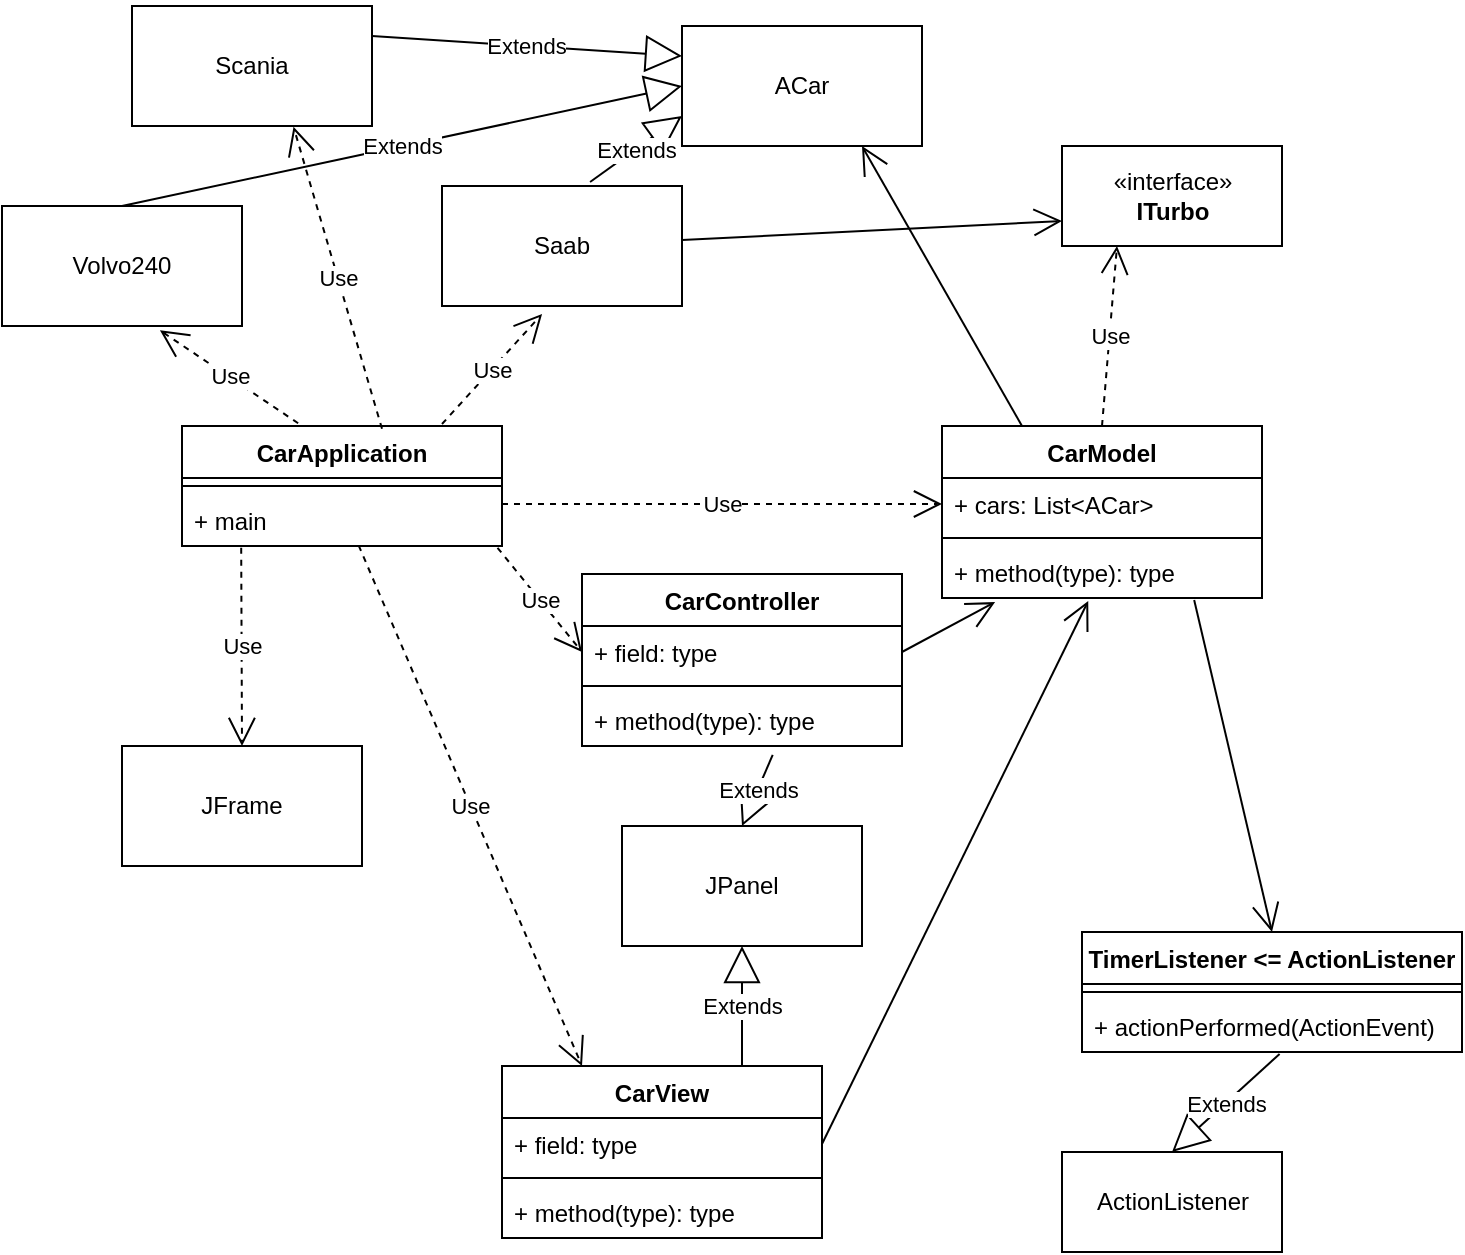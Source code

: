 <mxfile version="13.10.9" type="github">
  <diagram id="hZZ12iHbAmKf1xC7o3fC" name="Page-1">
    <mxGraphModel dx="1422" dy="794" grid="1" gridSize="10" guides="1" tooltips="1" connect="1" arrows="1" fold="1" page="1" pageScale="1" pageWidth="827" pageHeight="1169" math="0" shadow="0">
      <root>
        <mxCell id="0" />
        <mxCell id="1" parent="0" />
        <mxCell id="w9Y-d-V_YVhM6U8NsQ1o-1" value="CarApplication" style="swimlane;fontStyle=1;align=center;verticalAlign=top;childLayout=stackLayout;horizontal=1;startSize=26;horizontalStack=0;resizeParent=1;resizeParentMax=0;resizeLast=0;collapsible=1;marginBottom=0;" parent="1" vertex="1">
          <mxGeometry x="110" y="230" width="160" height="60" as="geometry" />
        </mxCell>
        <mxCell id="w9Y-d-V_YVhM6U8NsQ1o-3" value="" style="line;strokeWidth=1;fillColor=none;align=left;verticalAlign=middle;spacingTop=-1;spacingLeft=3;spacingRight=3;rotatable=0;labelPosition=right;points=[];portConstraint=eastwest;" parent="w9Y-d-V_YVhM6U8NsQ1o-1" vertex="1">
          <mxGeometry y="26" width="160" height="8" as="geometry" />
        </mxCell>
        <mxCell id="w9Y-d-V_YVhM6U8NsQ1o-4" value="+ main" style="text;strokeColor=none;fillColor=none;align=left;verticalAlign=top;spacingLeft=4;spacingRight=4;overflow=hidden;rotatable=0;points=[[0,0.5],[1,0.5]];portConstraint=eastwest;" parent="w9Y-d-V_YVhM6U8NsQ1o-1" vertex="1">
          <mxGeometry y="34" width="160" height="26" as="geometry" />
        </mxCell>
        <mxCell id="w9Y-d-V_YVhM6U8NsQ1o-5" value="CarModel" style="swimlane;fontStyle=1;align=center;verticalAlign=top;childLayout=stackLayout;horizontal=1;startSize=26;horizontalStack=0;resizeParent=1;resizeParentMax=0;resizeLast=0;collapsible=1;marginBottom=0;" parent="1" vertex="1">
          <mxGeometry x="490" y="230" width="160" height="86" as="geometry" />
        </mxCell>
        <mxCell id="w9Y-d-V_YVhM6U8NsQ1o-6" value="+ cars: List&lt;ACar&gt;" style="text;strokeColor=none;fillColor=none;align=left;verticalAlign=top;spacingLeft=4;spacingRight=4;overflow=hidden;rotatable=0;points=[[0,0.5],[1,0.5]];portConstraint=eastwest;" parent="w9Y-d-V_YVhM6U8NsQ1o-5" vertex="1">
          <mxGeometry y="26" width="160" height="26" as="geometry" />
        </mxCell>
        <mxCell id="w9Y-d-V_YVhM6U8NsQ1o-7" value="" style="line;strokeWidth=1;fillColor=none;align=left;verticalAlign=middle;spacingTop=-1;spacingLeft=3;spacingRight=3;rotatable=0;labelPosition=right;points=[];portConstraint=eastwest;" parent="w9Y-d-V_YVhM6U8NsQ1o-5" vertex="1">
          <mxGeometry y="52" width="160" height="8" as="geometry" />
        </mxCell>
        <mxCell id="w9Y-d-V_YVhM6U8NsQ1o-8" value="+ method(type): type" style="text;strokeColor=none;fillColor=none;align=left;verticalAlign=top;spacingLeft=4;spacingRight=4;overflow=hidden;rotatable=0;points=[[0,0.5],[1,0.5]];portConstraint=eastwest;" parent="w9Y-d-V_YVhM6U8NsQ1o-5" vertex="1">
          <mxGeometry y="60" width="160" height="26" as="geometry" />
        </mxCell>
        <mxCell id="w9Y-d-V_YVhM6U8NsQ1o-9" value="CarView" style="swimlane;fontStyle=1;align=center;verticalAlign=top;childLayout=stackLayout;horizontal=1;startSize=26;horizontalStack=0;resizeParent=1;resizeParentMax=0;resizeLast=0;collapsible=1;marginBottom=0;" parent="1" vertex="1">
          <mxGeometry x="270" y="550" width="160" height="86" as="geometry" />
        </mxCell>
        <mxCell id="w9Y-d-V_YVhM6U8NsQ1o-10" value="+ field: type" style="text;strokeColor=none;fillColor=none;align=left;verticalAlign=top;spacingLeft=4;spacingRight=4;overflow=hidden;rotatable=0;points=[[0,0.5],[1,0.5]];portConstraint=eastwest;" parent="w9Y-d-V_YVhM6U8NsQ1o-9" vertex="1">
          <mxGeometry y="26" width="160" height="26" as="geometry" />
        </mxCell>
        <mxCell id="w9Y-d-V_YVhM6U8NsQ1o-11" value="" style="line;strokeWidth=1;fillColor=none;align=left;verticalAlign=middle;spacingTop=-1;spacingLeft=3;spacingRight=3;rotatable=0;labelPosition=right;points=[];portConstraint=eastwest;" parent="w9Y-d-V_YVhM6U8NsQ1o-9" vertex="1">
          <mxGeometry y="52" width="160" height="8" as="geometry" />
        </mxCell>
        <mxCell id="w9Y-d-V_YVhM6U8NsQ1o-12" value="+ method(type): type" style="text;strokeColor=none;fillColor=none;align=left;verticalAlign=top;spacingLeft=4;spacingRight=4;overflow=hidden;rotatable=0;points=[[0,0.5],[1,0.5]];portConstraint=eastwest;" parent="w9Y-d-V_YVhM6U8NsQ1o-9" vertex="1">
          <mxGeometry y="60" width="160" height="26" as="geometry" />
        </mxCell>
        <mxCell id="w9Y-d-V_YVhM6U8NsQ1o-13" value="CarController" style="swimlane;fontStyle=1;align=center;verticalAlign=top;childLayout=stackLayout;horizontal=1;startSize=26;horizontalStack=0;resizeParent=1;resizeParentMax=0;resizeLast=0;collapsible=1;marginBottom=0;" parent="1" vertex="1">
          <mxGeometry x="310" y="304" width="160" height="86" as="geometry" />
        </mxCell>
        <mxCell id="w9Y-d-V_YVhM6U8NsQ1o-14" value="+ field: type" style="text;strokeColor=none;fillColor=none;align=left;verticalAlign=top;spacingLeft=4;spacingRight=4;overflow=hidden;rotatable=0;points=[[0,0.5],[1,0.5]];portConstraint=eastwest;" parent="w9Y-d-V_YVhM6U8NsQ1o-13" vertex="1">
          <mxGeometry y="26" width="160" height="26" as="geometry" />
        </mxCell>
        <mxCell id="w9Y-d-V_YVhM6U8NsQ1o-15" value="" style="line;strokeWidth=1;fillColor=none;align=left;verticalAlign=middle;spacingTop=-1;spacingLeft=3;spacingRight=3;rotatable=0;labelPosition=right;points=[];portConstraint=eastwest;" parent="w9Y-d-V_YVhM6U8NsQ1o-13" vertex="1">
          <mxGeometry y="52" width="160" height="8" as="geometry" />
        </mxCell>
        <mxCell id="w9Y-d-V_YVhM6U8NsQ1o-16" value="+ method(type): type" style="text;strokeColor=none;fillColor=none;align=left;verticalAlign=top;spacingLeft=4;spacingRight=4;overflow=hidden;rotatable=0;points=[[0,0.5],[1,0.5]];portConstraint=eastwest;" parent="w9Y-d-V_YVhM6U8NsQ1o-13" vertex="1">
          <mxGeometry y="60" width="160" height="26" as="geometry" />
        </mxCell>
        <mxCell id="w9Y-d-V_YVhM6U8NsQ1o-17" value="Use" style="endArrow=open;endSize=12;dashed=1;html=1;exitX=1;exitY=0.5;exitDx=0;exitDy=0;entryX=0;entryY=0.5;entryDx=0;entryDy=0;" parent="1" target="w9Y-d-V_YVhM6U8NsQ1o-6" edge="1">
          <mxGeometry width="160" relative="1" as="geometry">
            <mxPoint x="270" y="269" as="sourcePoint" />
            <mxPoint x="540" y="290" as="targetPoint" />
          </mxGeometry>
        </mxCell>
        <mxCell id="w9Y-d-V_YVhM6U8NsQ1o-18" value="Use" style="endArrow=open;endSize=12;dashed=1;html=1;exitX=0.552;exitY=0.989;exitDx=0;exitDy=0;exitPerimeter=0;entryX=0.25;entryY=0;entryDx=0;entryDy=0;" parent="1" source="w9Y-d-V_YVhM6U8NsQ1o-4" target="w9Y-d-V_YVhM6U8NsQ1o-9" edge="1">
          <mxGeometry width="160" relative="1" as="geometry">
            <mxPoint x="270" y="380" as="sourcePoint" />
            <mxPoint x="430" y="380" as="targetPoint" />
          </mxGeometry>
        </mxCell>
        <mxCell id="w9Y-d-V_YVhM6U8NsQ1o-19" value="Use" style="endArrow=open;endSize=12;dashed=1;html=1;exitX=0.986;exitY=1.034;exitDx=0;exitDy=0;exitPerimeter=0;entryX=0;entryY=0.5;entryDx=0;entryDy=0;" parent="1" source="w9Y-d-V_YVhM6U8NsQ1o-4" target="w9Y-d-V_YVhM6U8NsQ1o-14" edge="1">
          <mxGeometry width="160" relative="1" as="geometry">
            <mxPoint x="420" y="380" as="sourcePoint" />
            <mxPoint x="580" y="380" as="targetPoint" />
          </mxGeometry>
        </mxCell>
        <mxCell id="w9Y-d-V_YVhM6U8NsQ1o-20" value="JFrame" style="rounded=0;whiteSpace=wrap;html=1;" parent="1" vertex="1">
          <mxGeometry x="80" y="390" width="120" height="60" as="geometry" />
        </mxCell>
        <mxCell id="w9Y-d-V_YVhM6U8NsQ1o-22" value="ACar" style="rounded=0;whiteSpace=wrap;html=1;" parent="1" vertex="1">
          <mxGeometry x="360" y="30" width="120" height="60" as="geometry" />
        </mxCell>
        <mxCell id="w9Y-d-V_YVhM6U8NsQ1o-23" value="Scania" style="rounded=0;whiteSpace=wrap;html=1;" parent="1" vertex="1">
          <mxGeometry x="85" y="20" width="120" height="60" as="geometry" />
        </mxCell>
        <mxCell id="w9Y-d-V_YVhM6U8NsQ1o-24" value="Volvo240" style="rounded=0;whiteSpace=wrap;html=1;" parent="1" vertex="1">
          <mxGeometry x="20" y="120" width="120" height="60" as="geometry" />
        </mxCell>
        <mxCell id="jsbutnEKUS2bdixu1oas-3" style="edgeStyle=none;orthogonalLoop=1;jettySize=auto;html=1;entryX=0;entryY=0.75;entryDx=0;entryDy=0;endArrow=open;endFill=1;endSize=12;" edge="1" parent="1" source="w9Y-d-V_YVhM6U8NsQ1o-25" target="jsbutnEKUS2bdixu1oas-1">
          <mxGeometry relative="1" as="geometry" />
        </mxCell>
        <mxCell id="w9Y-d-V_YVhM6U8NsQ1o-25" value="Saab" style="rounded=0;whiteSpace=wrap;html=1;" parent="1" vertex="1">
          <mxGeometry x="240" y="110" width="120" height="60" as="geometry" />
        </mxCell>
        <mxCell id="w9Y-d-V_YVhM6U8NsQ1o-26" value="Extends" style="endArrow=block;endSize=16;endFill=0;html=1;exitX=1;exitY=0.25;exitDx=0;exitDy=0;entryX=0;entryY=0.25;entryDx=0;entryDy=0;" parent="1" source="w9Y-d-V_YVhM6U8NsQ1o-23" target="w9Y-d-V_YVhM6U8NsQ1o-22" edge="1">
          <mxGeometry width="160" relative="1" as="geometry">
            <mxPoint x="320" y="80" as="sourcePoint" />
            <mxPoint x="160" y="80" as="targetPoint" />
          </mxGeometry>
        </mxCell>
        <mxCell id="w9Y-d-V_YVhM6U8NsQ1o-27" value="Extends" style="endArrow=block;endSize=16;endFill=0;html=1;exitX=0.5;exitY=0;exitDx=0;exitDy=0;entryX=0;entryY=0.5;entryDx=0;entryDy=0;" parent="1" source="w9Y-d-V_YVhM6U8NsQ1o-24" target="w9Y-d-V_YVhM6U8NsQ1o-22" edge="1">
          <mxGeometry width="160" relative="1" as="geometry">
            <mxPoint x="690" y="90" as="sourcePoint" />
            <mxPoint x="530" y="90" as="targetPoint" />
          </mxGeometry>
        </mxCell>
        <mxCell id="w9Y-d-V_YVhM6U8NsQ1o-28" value="Extends" style="endArrow=block;endSize=16;endFill=0;html=1;exitX=0.617;exitY=-0.033;exitDx=0;exitDy=0;entryX=0;entryY=0.75;entryDx=0;entryDy=0;exitPerimeter=0;" parent="1" source="w9Y-d-V_YVhM6U8NsQ1o-25" target="w9Y-d-V_YVhM6U8NsQ1o-22" edge="1">
          <mxGeometry x="-0.011" width="160" relative="1" as="geometry">
            <mxPoint x="690" y="90" as="sourcePoint" />
            <mxPoint x="530" y="90" as="targetPoint" />
            <mxPoint as="offset" />
          </mxGeometry>
        </mxCell>
        <mxCell id="w9Y-d-V_YVhM6U8NsQ1o-30" value="" style="endArrow=open;endFill=1;endSize=12;html=1;exitX=0.25;exitY=0;exitDx=0;exitDy=0;entryX=0.75;entryY=1;entryDx=0;entryDy=0;" parent="1" source="w9Y-d-V_YVhM6U8NsQ1o-5" target="w9Y-d-V_YVhM6U8NsQ1o-22" edge="1">
          <mxGeometry width="160" relative="1" as="geometry">
            <mxPoint x="540" y="250" as="sourcePoint" />
            <mxPoint x="700" y="250" as="targetPoint" />
          </mxGeometry>
        </mxCell>
        <mxCell id="w9Y-d-V_YVhM6U8NsQ1o-31" value="Use" style="endArrow=open;endSize=12;dashed=1;html=1;exitX=0.625;exitY=0.023;exitDx=0;exitDy=0;entryX=0.673;entryY=1.007;entryDx=0;entryDy=0;entryPerimeter=0;exitPerimeter=0;" parent="1" source="w9Y-d-V_YVhM6U8NsQ1o-1" target="w9Y-d-V_YVhM6U8NsQ1o-23" edge="1">
          <mxGeometry width="160" relative="1" as="geometry">
            <mxPoint x="480" y="280" as="sourcePoint" />
            <mxPoint x="640" y="280" as="targetPoint" />
          </mxGeometry>
        </mxCell>
        <mxCell id="w9Y-d-V_YVhM6U8NsQ1o-32" value="Use" style="endArrow=open;endSize=12;dashed=1;html=1;exitX=0.363;exitY=-0.023;exitDx=0;exitDy=0;exitPerimeter=0;entryX=0.658;entryY=1.036;entryDx=0;entryDy=0;entryPerimeter=0;" parent="1" source="w9Y-d-V_YVhM6U8NsQ1o-1" target="w9Y-d-V_YVhM6U8NsQ1o-24" edge="1">
          <mxGeometry width="160" relative="1" as="geometry">
            <mxPoint x="590" y="260" as="sourcePoint" />
            <mxPoint x="750" y="260" as="targetPoint" />
          </mxGeometry>
        </mxCell>
        <mxCell id="w9Y-d-V_YVhM6U8NsQ1o-33" value="Use" style="endArrow=open;endSize=12;dashed=1;html=1;entryX=0.417;entryY=1.067;entryDx=0;entryDy=0;entryPerimeter=0;" parent="1" target="w9Y-d-V_YVhM6U8NsQ1o-25" edge="1">
          <mxGeometry width="160" relative="1" as="geometry">
            <mxPoint x="240" y="229" as="sourcePoint" />
            <mxPoint x="770" y="280" as="targetPoint" />
          </mxGeometry>
        </mxCell>
        <mxCell id="w9Y-d-V_YVhM6U8NsQ1o-34" value="" style="endArrow=open;endFill=1;endSize=12;html=1;exitX=1;exitY=0.5;exitDx=0;exitDy=0;entryX=0.166;entryY=1.079;entryDx=0;entryDy=0;entryPerimeter=0;" parent="1" source="w9Y-d-V_YVhM6U8NsQ1o-14" target="w9Y-d-V_YVhM6U8NsQ1o-8" edge="1">
          <mxGeometry width="160" relative="1" as="geometry">
            <mxPoint x="580" y="530" as="sourcePoint" />
            <mxPoint x="740" y="530" as="targetPoint" />
          </mxGeometry>
        </mxCell>
        <mxCell id="w9Y-d-V_YVhM6U8NsQ1o-35" value="" style="endArrow=open;endFill=1;endSize=12;html=1;exitX=1;exitY=0.5;exitDx=0;exitDy=0;entryX=0.457;entryY=1.057;entryDx=0;entryDy=0;entryPerimeter=0;" parent="1" source="w9Y-d-V_YVhM6U8NsQ1o-10" target="w9Y-d-V_YVhM6U8NsQ1o-8" edge="1">
          <mxGeometry width="160" relative="1" as="geometry">
            <mxPoint x="640" y="550" as="sourcePoint" />
            <mxPoint x="800" y="550" as="targetPoint" />
          </mxGeometry>
        </mxCell>
        <mxCell id="w9Y-d-V_YVhM6U8NsQ1o-36" value="JPanel" style="rounded=0;whiteSpace=wrap;html=1;" parent="1" vertex="1">
          <mxGeometry x="330" y="430" width="120" height="60" as="geometry" />
        </mxCell>
        <mxCell id="w9Y-d-V_YVhM6U8NsQ1o-37" value="Extends" style="endArrow=block;endSize=16;endFill=0;html=1;exitX=0.75;exitY=0;exitDx=0;exitDy=0;entryX=0.5;entryY=1;entryDx=0;entryDy=0;" parent="1" source="w9Y-d-V_YVhM6U8NsQ1o-9" target="w9Y-d-V_YVhM6U8NsQ1o-36" edge="1">
          <mxGeometry width="160" relative="1" as="geometry">
            <mxPoint x="510" y="650" as="sourcePoint" />
            <mxPoint x="350" y="650" as="targetPoint" />
          </mxGeometry>
        </mxCell>
        <mxCell id="w9Y-d-V_YVhM6U8NsQ1o-41" value="TimerListener &lt;= ActionListener" style="swimlane;fontStyle=1;align=center;verticalAlign=top;childLayout=stackLayout;horizontal=1;startSize=26;horizontalStack=0;resizeParent=1;resizeParentMax=0;resizeLast=0;collapsible=1;marginBottom=0;" parent="1" vertex="1">
          <mxGeometry x="560" y="483" width="190" height="60" as="geometry" />
        </mxCell>
        <mxCell id="w9Y-d-V_YVhM6U8NsQ1o-42" value="" style="line;strokeWidth=1;fillColor=none;align=left;verticalAlign=middle;spacingTop=-1;spacingLeft=3;spacingRight=3;rotatable=0;labelPosition=right;points=[];portConstraint=eastwest;" parent="w9Y-d-V_YVhM6U8NsQ1o-41" vertex="1">
          <mxGeometry y="26" width="190" height="8" as="geometry" />
        </mxCell>
        <mxCell id="w9Y-d-V_YVhM6U8NsQ1o-43" value="+ actionPerformed(ActionEvent)" style="text;strokeColor=none;fillColor=none;align=left;verticalAlign=top;spacingLeft=4;spacingRight=4;overflow=hidden;rotatable=0;points=[[0,0.5],[1,0.5]];portConstraint=eastwest;" parent="w9Y-d-V_YVhM6U8NsQ1o-41" vertex="1">
          <mxGeometry y="34" width="190" height="26" as="geometry" />
        </mxCell>
        <mxCell id="w9Y-d-V_YVhM6U8NsQ1o-44" value="ActionListener" style="html=1;" parent="1" vertex="1">
          <mxGeometry x="550" y="593" width="110" height="50" as="geometry" />
        </mxCell>
        <mxCell id="w9Y-d-V_YVhM6U8NsQ1o-45" value="Extends" style="endArrow=block;endSize=16;endFill=0;html=1;exitX=0.52;exitY=1.038;exitDx=0;exitDy=0;entryX=0.5;entryY=0;entryDx=0;entryDy=0;exitPerimeter=0;" parent="1" source="w9Y-d-V_YVhM6U8NsQ1o-43" target="w9Y-d-V_YVhM6U8NsQ1o-44" edge="1">
          <mxGeometry width="160" relative="1" as="geometry">
            <mxPoint x="240" y="580" as="sourcePoint" />
            <mxPoint x="80" y="580" as="targetPoint" />
          </mxGeometry>
        </mxCell>
        <mxCell id="w9Y-d-V_YVhM6U8NsQ1o-46" value="" style="endArrow=open;endFill=1;endSize=12;html=1;exitX=0.788;exitY=1.038;exitDx=0;exitDy=0;entryX=0.5;entryY=0;entryDx=0;entryDy=0;exitPerimeter=0;" parent="1" source="w9Y-d-V_YVhM6U8NsQ1o-8" target="w9Y-d-V_YVhM6U8NsQ1o-41" edge="1">
          <mxGeometry width="160" relative="1" as="geometry">
            <mxPoint x="250" y="630" as="sourcePoint" />
            <mxPoint x="410" y="630" as="targetPoint" />
          </mxGeometry>
        </mxCell>
        <mxCell id="w9Y-d-V_YVhM6U8NsQ1o-40" value="Use" style="endArrow=open;endSize=12;dashed=1;html=1;exitX=0.185;exitY=1.034;exitDx=0;exitDy=0;entryX=0.5;entryY=0;entryDx=0;entryDy=0;exitPerimeter=0;" parent="1" source="w9Y-d-V_YVhM6U8NsQ1o-4" target="w9Y-d-V_YVhM6U8NsQ1o-20" edge="1">
          <mxGeometry width="160" relative="1" as="geometry">
            <mxPoint x="290" y="390" as="sourcePoint" />
            <mxPoint x="130" y="390" as="targetPoint" />
          </mxGeometry>
        </mxCell>
        <mxCell id="w9Y-d-V_YVhM6U8NsQ1o-39" value="Extends" style="endArrow=block;endSize=16;endFill=0;html=1;exitX=0.596;exitY=1.17;exitDx=0;exitDy=0;entryX=0.5;entryY=0;entryDx=0;entryDy=0;exitPerimeter=0;" parent="1" source="w9Y-d-V_YVhM6U8NsQ1o-16" target="w9Y-d-V_YVhM6U8NsQ1o-36" edge="1">
          <mxGeometry width="160" relative="1" as="geometry">
            <mxPoint x="370" y="510" as="sourcePoint" />
            <mxPoint x="210" y="510" as="targetPoint" />
          </mxGeometry>
        </mxCell>
        <mxCell id="jsbutnEKUS2bdixu1oas-1" value="«interface»&lt;br&gt;&lt;b&gt;ITurbo&lt;/b&gt;" style="html=1;" vertex="1" parent="1">
          <mxGeometry x="550" y="90" width="110" height="50" as="geometry" />
        </mxCell>
        <mxCell id="jsbutnEKUS2bdixu1oas-6" value="Use" style="endArrow=open;endSize=12;dashed=1;html=1;entryX=0.25;entryY=1;entryDx=0;entryDy=0;exitX=0.5;exitY=0;exitDx=0;exitDy=0;" edge="1" parent="1" source="w9Y-d-V_YVhM6U8NsQ1o-5" target="jsbutnEKUS2bdixu1oas-1">
          <mxGeometry width="160" relative="1" as="geometry">
            <mxPoint x="580" y="230" as="sourcePoint" />
            <mxPoint x="740" y="230" as="targetPoint" />
            <Array as="points" />
          </mxGeometry>
        </mxCell>
      </root>
    </mxGraphModel>
  </diagram>
</mxfile>
